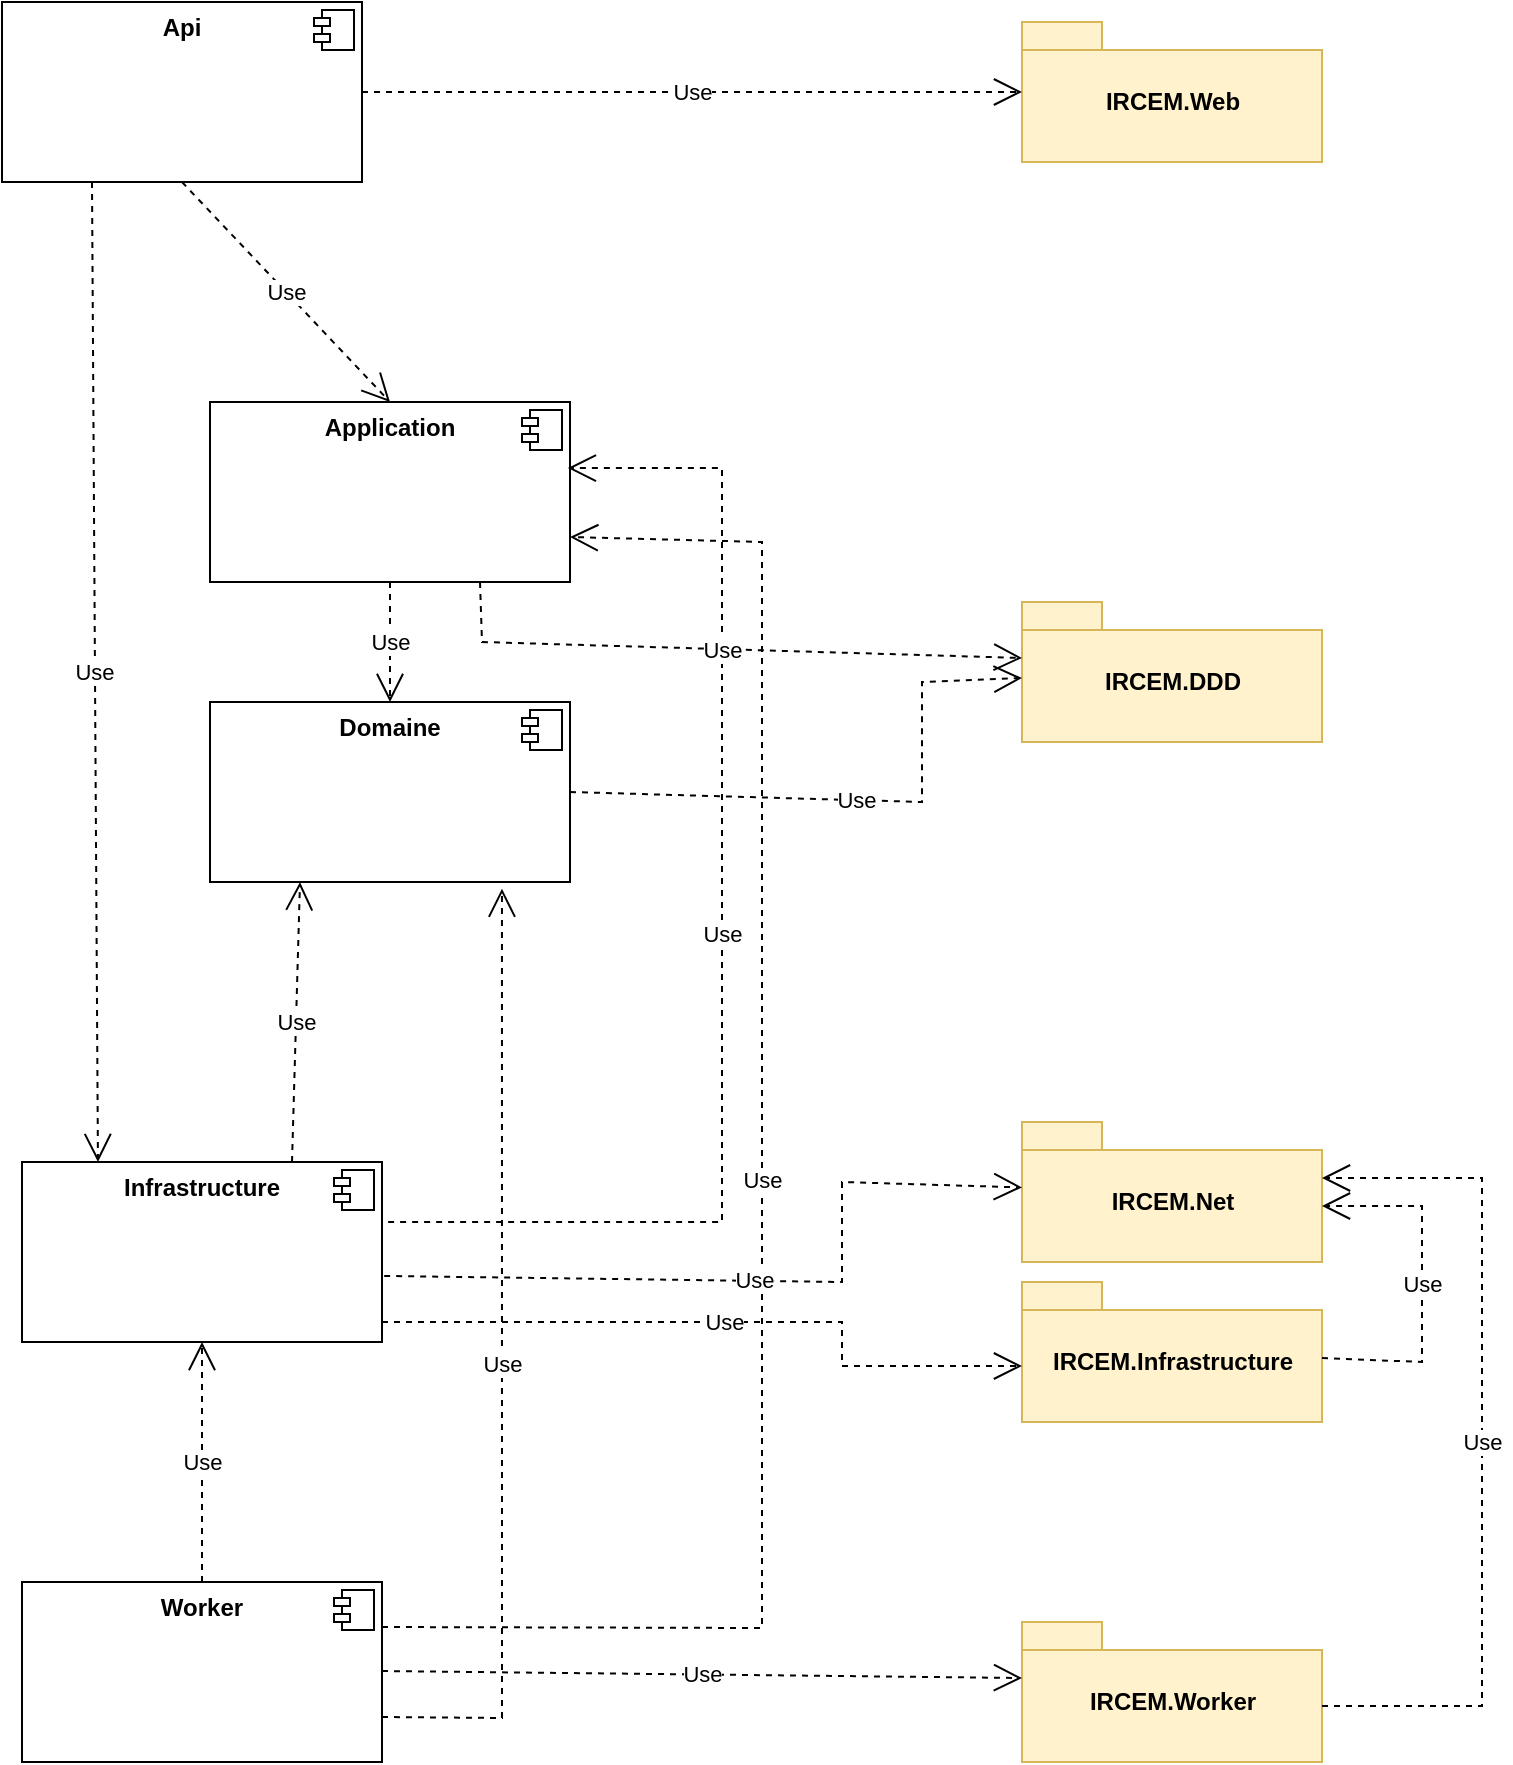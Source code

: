 <mxfile version="20.8.19" type="github">
  <diagram id="C5RBs43oDa-KdzZeNtuy" name="Page-1">
    <mxGraphModel dx="1387" dy="774" grid="1" gridSize="10" guides="1" tooltips="1" connect="1" arrows="1" fold="1" page="1" pageScale="1" pageWidth="827" pageHeight="1169" math="0" shadow="0">
      <root>
        <mxCell id="WIyWlLk6GJQsqaUBKTNV-0" />
        <mxCell id="WIyWlLk6GJQsqaUBKTNV-1" parent="WIyWlLk6GJQsqaUBKTNV-0" />
        <mxCell id="WhpM9gvgKRxwBmXjbWV0-1" value="&lt;p style=&quot;margin:0px;margin-top:6px;text-align:center;&quot;&gt;&lt;b&gt;Api&lt;/b&gt;&lt;/p&gt;&lt;p style=&quot;margin:0px;margin-top:6px;text-align:center;&quot;&gt;&lt;b&gt;&lt;br&gt;&lt;/b&gt;&lt;/p&gt;" style="align=left;overflow=fill;html=1;dropTarget=0;" parent="WIyWlLk6GJQsqaUBKTNV-1" vertex="1">
          <mxGeometry x="220" y="70" width="180" height="90" as="geometry" />
        </mxCell>
        <mxCell id="WhpM9gvgKRxwBmXjbWV0-2" value="" style="shape=component;jettyWidth=8;jettyHeight=4;" parent="WhpM9gvgKRxwBmXjbWV0-1" vertex="1">
          <mxGeometry x="1" width="20" height="20" relative="1" as="geometry">
            <mxPoint x="-24" y="4" as="offset" />
          </mxGeometry>
        </mxCell>
        <mxCell id="WhpM9gvgKRxwBmXjbWV0-3" value="&lt;p style=&quot;margin:0px;margin-top:6px;text-align:center;&quot;&gt;&lt;b&gt;Infrastructure&lt;/b&gt;&lt;/p&gt;&lt;p style=&quot;margin:0px;margin-top:6px;text-align:center;&quot;&gt;&lt;b&gt;&lt;br&gt;&lt;/b&gt;&lt;/p&gt;" style="align=left;overflow=fill;html=1;dropTarget=0;" parent="WIyWlLk6GJQsqaUBKTNV-1" vertex="1">
          <mxGeometry x="230" y="650" width="180" height="90" as="geometry" />
        </mxCell>
        <mxCell id="WhpM9gvgKRxwBmXjbWV0-4" value="" style="shape=component;jettyWidth=8;jettyHeight=4;" parent="WhpM9gvgKRxwBmXjbWV0-3" vertex="1">
          <mxGeometry x="1" width="20" height="20" relative="1" as="geometry">
            <mxPoint x="-24" y="4" as="offset" />
          </mxGeometry>
        </mxCell>
        <mxCell id="WhpM9gvgKRxwBmXjbWV0-5" value="&lt;p style=&quot;margin:0px;margin-top:6px;text-align:center;&quot;&gt;&lt;b&gt;Application&lt;/b&gt;&lt;/p&gt;&lt;p style=&quot;margin:0px;margin-top:6px;text-align:center;&quot;&gt;&lt;b&gt;&lt;br&gt;&lt;/b&gt;&lt;/p&gt;" style="align=left;overflow=fill;html=1;dropTarget=0;" parent="WIyWlLk6GJQsqaUBKTNV-1" vertex="1">
          <mxGeometry x="324" y="270" width="180" height="90" as="geometry" />
        </mxCell>
        <mxCell id="WhpM9gvgKRxwBmXjbWV0-6" value="" style="shape=component;jettyWidth=8;jettyHeight=4;" parent="WhpM9gvgKRxwBmXjbWV0-5" vertex="1">
          <mxGeometry x="1" width="20" height="20" relative="1" as="geometry">
            <mxPoint x="-24" y="4" as="offset" />
          </mxGeometry>
        </mxCell>
        <mxCell id="WhpM9gvgKRxwBmXjbWV0-7" value="&lt;p style=&quot;margin:0px;margin-top:6px;text-align:center;&quot;&gt;&lt;b&gt;Domaine&lt;/b&gt;&lt;/p&gt;&lt;p style=&quot;margin:0px;margin-top:6px;text-align:center;&quot;&gt;&lt;b&gt;&lt;br&gt;&lt;/b&gt;&lt;/p&gt;" style="align=left;overflow=fill;html=1;dropTarget=0;" parent="WIyWlLk6GJQsqaUBKTNV-1" vertex="1">
          <mxGeometry x="324" y="420" width="180" height="90" as="geometry" />
        </mxCell>
        <mxCell id="WhpM9gvgKRxwBmXjbWV0-8" value="" style="shape=component;jettyWidth=8;jettyHeight=4;" parent="WhpM9gvgKRxwBmXjbWV0-7" vertex="1">
          <mxGeometry x="1" width="20" height="20" relative="1" as="geometry">
            <mxPoint x="-24" y="4" as="offset" />
          </mxGeometry>
        </mxCell>
        <mxCell id="WhpM9gvgKRxwBmXjbWV0-13" value="Use" style="endArrow=open;endSize=12;dashed=1;html=1;rounded=0;entryX=0.5;entryY=0;entryDx=0;entryDy=0;" parent="WIyWlLk6GJQsqaUBKTNV-1" source="WhpM9gvgKRxwBmXjbWV0-5" target="WhpM9gvgKRxwBmXjbWV0-7" edge="1">
          <mxGeometry width="160" relative="1" as="geometry">
            <mxPoint x="550" y="240" as="sourcePoint" />
            <mxPoint x="710" y="240" as="targetPoint" />
          </mxGeometry>
        </mxCell>
        <mxCell id="WhpM9gvgKRxwBmXjbWV0-15" value="Use" style="endArrow=open;endSize=12;dashed=1;html=1;rounded=0;exitX=0.25;exitY=1;exitDx=0;exitDy=0;entryX=0.211;entryY=0;entryDx=0;entryDy=0;entryPerimeter=0;" parent="WIyWlLk6GJQsqaUBKTNV-1" source="WhpM9gvgKRxwBmXjbWV0-1" target="WhpM9gvgKRxwBmXjbWV0-3" edge="1">
          <mxGeometry width="160" relative="1" as="geometry">
            <mxPoint x="349" y="170" as="sourcePoint" />
            <mxPoint x="395" y="240" as="targetPoint" />
          </mxGeometry>
        </mxCell>
        <mxCell id="WhpM9gvgKRxwBmXjbWV0-16" value="Use" style="endArrow=open;endSize=12;dashed=1;html=1;rounded=0;exitX=0.5;exitY=1;exitDx=0;exitDy=0;entryX=0.5;entryY=0;entryDx=0;entryDy=0;" parent="WIyWlLk6GJQsqaUBKTNV-1" source="WhpM9gvgKRxwBmXjbWV0-1" target="WhpM9gvgKRxwBmXjbWV0-5" edge="1">
          <mxGeometry width="160" relative="1" as="geometry">
            <mxPoint x="327" y="171" as="sourcePoint" />
            <mxPoint x="400" y="230" as="targetPoint" />
          </mxGeometry>
        </mxCell>
        <mxCell id="WhpM9gvgKRxwBmXjbWV0-17" value="Use" style="endArrow=open;endSize=12;dashed=1;html=1;rounded=0;exitX=1.017;exitY=0.333;exitDx=0;exitDy=0;exitPerimeter=0;entryX=0.994;entryY=0.367;entryDx=0;entryDy=0;entryPerimeter=0;" parent="WIyWlLk6GJQsqaUBKTNV-1" source="WhpM9gvgKRxwBmXjbWV0-3" target="WhpM9gvgKRxwBmXjbWV0-5" edge="1">
          <mxGeometry width="160" relative="1" as="geometry">
            <mxPoint x="600" y="220" as="sourcePoint" />
            <mxPoint x="760" y="220" as="targetPoint" />
            <Array as="points">
              <mxPoint x="580" y="680" />
              <mxPoint x="580" y="480" />
              <mxPoint x="580" y="303" />
            </Array>
          </mxGeometry>
        </mxCell>
        <mxCell id="KNc8RuB8lHvSRPPmTL4x-0" value="Use" style="endArrow=open;endSize=12;dashed=1;html=1;rounded=0;exitX=0.75;exitY=0;exitDx=0;exitDy=0;entryX=0.25;entryY=1;entryDx=0;entryDy=0;" parent="WIyWlLk6GJQsqaUBKTNV-1" source="WhpM9gvgKRxwBmXjbWV0-3" target="WhpM9gvgKRxwBmXjbWV0-7" edge="1">
          <mxGeometry width="160" relative="1" as="geometry">
            <mxPoint x="330" y="400" as="sourcePoint" />
            <mxPoint x="370" y="510" as="targetPoint" />
          </mxGeometry>
        </mxCell>
        <mxCell id="yX5mz63X7OW4WAafQGU1-0" value="IRCEM.Web&lt;br&gt;" style="shape=folder;fontStyle=1;spacingTop=10;tabWidth=40;tabHeight=14;tabPosition=left;html=1;fillColor=#fff2cc;strokeColor=#d6b656;" vertex="1" parent="WIyWlLk6GJQsqaUBKTNV-1">
          <mxGeometry x="730" y="80" width="150" height="70" as="geometry" />
        </mxCell>
        <mxCell id="yX5mz63X7OW4WAafQGU1-1" value="IRCEM.DDD" style="shape=folder;fontStyle=1;spacingTop=10;tabWidth=40;tabHeight=14;tabPosition=left;html=1;fillColor=#fff2cc;strokeColor=#d6b656;" vertex="1" parent="WIyWlLk6GJQsqaUBKTNV-1">
          <mxGeometry x="730" y="370" width="150" height="70" as="geometry" />
        </mxCell>
        <mxCell id="yX5mz63X7OW4WAafQGU1-2" value="IRCEM.Net&lt;br&gt;" style="shape=folder;fontStyle=1;spacingTop=10;tabWidth=40;tabHeight=14;tabPosition=left;html=1;fillColor=#fff2cc;strokeColor=#d6b656;" vertex="1" parent="WIyWlLk6GJQsqaUBKTNV-1">
          <mxGeometry x="730" y="630" width="150" height="70" as="geometry" />
        </mxCell>
        <mxCell id="yX5mz63X7OW4WAafQGU1-3" value="IRCEM.Infrastructure&lt;br&gt;" style="shape=folder;fontStyle=1;spacingTop=10;tabWidth=40;tabHeight=14;tabPosition=left;html=1;fillColor=#fff2cc;strokeColor=#d6b656;" vertex="1" parent="WIyWlLk6GJQsqaUBKTNV-1">
          <mxGeometry x="730" y="710" width="150" height="70" as="geometry" />
        </mxCell>
        <mxCell id="yX5mz63X7OW4WAafQGU1-4" value="IRCEM.Worker&lt;br&gt;" style="shape=folder;fontStyle=1;spacingTop=10;tabWidth=40;tabHeight=14;tabPosition=left;html=1;fillColor=#fff2cc;strokeColor=#d6b656;" vertex="1" parent="WIyWlLk6GJQsqaUBKTNV-1">
          <mxGeometry x="730" y="880" width="150" height="70" as="geometry" />
        </mxCell>
        <mxCell id="yX5mz63X7OW4WAafQGU1-5" value="&lt;p style=&quot;margin:0px;margin-top:6px;text-align:center;&quot;&gt;&lt;b&gt;Worker&lt;/b&gt;&lt;/p&gt;&lt;p style=&quot;margin:0px;margin-top:6px;text-align:center;&quot;&gt;&lt;b&gt;&lt;br&gt;&lt;/b&gt;&lt;/p&gt;" style="align=left;overflow=fill;html=1;dropTarget=0;" vertex="1" parent="WIyWlLk6GJQsqaUBKTNV-1">
          <mxGeometry x="230" y="860" width="180" height="90" as="geometry" />
        </mxCell>
        <mxCell id="yX5mz63X7OW4WAafQGU1-6" value="" style="shape=component;jettyWidth=8;jettyHeight=4;" vertex="1" parent="yX5mz63X7OW4WAafQGU1-5">
          <mxGeometry x="1" width="20" height="20" relative="1" as="geometry">
            <mxPoint x="-24" y="4" as="offset" />
          </mxGeometry>
        </mxCell>
        <mxCell id="yX5mz63X7OW4WAafQGU1-7" value="Use" style="endArrow=open;endSize=12;dashed=1;html=1;rounded=0;exitX=1;exitY=0.25;exitDx=0;exitDy=0;entryX=1;entryY=0.75;entryDx=0;entryDy=0;" edge="1" parent="WIyWlLk6GJQsqaUBKTNV-1" source="yX5mz63X7OW4WAafQGU1-5" target="WhpM9gvgKRxwBmXjbWV0-5">
          <mxGeometry width="160" relative="1" as="geometry">
            <mxPoint x="330" y="610" as="sourcePoint" />
            <mxPoint x="490" y="610" as="targetPoint" />
            <Array as="points">
              <mxPoint x="600" y="883" />
              <mxPoint x="600" y="340" />
            </Array>
          </mxGeometry>
        </mxCell>
        <mxCell id="yX5mz63X7OW4WAafQGU1-8" value="Use" style="endArrow=open;endSize=12;dashed=1;html=1;rounded=0;exitX=1;exitY=0.75;exitDx=0;exitDy=0;entryX=0.811;entryY=1.037;entryDx=0;entryDy=0;entryPerimeter=0;" edge="1" parent="WIyWlLk6GJQsqaUBKTNV-1" source="yX5mz63X7OW4WAafQGU1-5" target="WhpM9gvgKRxwBmXjbWV0-7">
          <mxGeometry width="160" relative="1" as="geometry">
            <mxPoint x="330" y="610" as="sourcePoint" />
            <mxPoint x="490" y="610" as="targetPoint" />
            <Array as="points">
              <mxPoint x="470" y="928" />
            </Array>
          </mxGeometry>
        </mxCell>
        <mxCell id="yX5mz63X7OW4WAafQGU1-9" value="Use" style="endArrow=open;endSize=12;dashed=1;html=1;rounded=0;exitX=0.5;exitY=0;exitDx=0;exitDy=0;" edge="1" parent="WIyWlLk6GJQsqaUBKTNV-1" source="yX5mz63X7OW4WAafQGU1-5" target="WhpM9gvgKRxwBmXjbWV0-3">
          <mxGeometry width="160" relative="1" as="geometry">
            <mxPoint x="330" y="610" as="sourcePoint" />
            <mxPoint x="490" y="610" as="targetPoint" />
          </mxGeometry>
        </mxCell>
        <mxCell id="yX5mz63X7OW4WAafQGU1-10" value="Use" style="endArrow=open;endSize=12;dashed=1;html=1;rounded=0;exitX=1;exitY=0.5;exitDx=0;exitDy=0;" edge="1" parent="WIyWlLk6GJQsqaUBKTNV-1" source="WhpM9gvgKRxwBmXjbWV0-1" target="yX5mz63X7OW4WAafQGU1-0">
          <mxGeometry width="160" relative="1" as="geometry">
            <mxPoint x="330" y="370" as="sourcePoint" />
            <mxPoint x="490" y="370" as="targetPoint" />
          </mxGeometry>
        </mxCell>
        <mxCell id="yX5mz63X7OW4WAafQGU1-11" value="Use" style="endArrow=open;endSize=12;dashed=1;html=1;rounded=0;entryX=0;entryY=0;entryDx=0;entryDy=28;entryPerimeter=0;" edge="1" parent="WIyWlLk6GJQsqaUBKTNV-1" target="yX5mz63X7OW4WAafQGU1-1">
          <mxGeometry width="160" relative="1" as="geometry">
            <mxPoint x="459" y="360" as="sourcePoint" />
            <mxPoint x="490" y="610" as="targetPoint" />
            <Array as="points">
              <mxPoint x="460" y="390" />
            </Array>
          </mxGeometry>
        </mxCell>
        <mxCell id="yX5mz63X7OW4WAafQGU1-12" value="Use" style="endArrow=open;endSize=12;dashed=1;html=1;rounded=0;exitX=1;exitY=0.5;exitDx=0;exitDy=0;" edge="1" parent="WIyWlLk6GJQsqaUBKTNV-1" source="WhpM9gvgKRxwBmXjbWV0-7" target="yX5mz63X7OW4WAafQGU1-1">
          <mxGeometry width="160" relative="1" as="geometry">
            <mxPoint x="330" y="610" as="sourcePoint" />
            <mxPoint x="490" y="610" as="targetPoint" />
            <Array as="points">
              <mxPoint x="680" y="470" />
              <mxPoint x="680" y="410" />
            </Array>
          </mxGeometry>
        </mxCell>
        <mxCell id="yX5mz63X7OW4WAafQGU1-13" value="Use" style="endArrow=open;endSize=12;dashed=1;html=1;rounded=0;exitX=1.006;exitY=0.633;exitDx=0;exitDy=0;exitPerimeter=0;" edge="1" parent="WIyWlLk6GJQsqaUBKTNV-1" source="WhpM9gvgKRxwBmXjbWV0-3" target="yX5mz63X7OW4WAafQGU1-2">
          <mxGeometry width="160" relative="1" as="geometry">
            <mxPoint x="330" y="730" as="sourcePoint" />
            <mxPoint x="490" y="730" as="targetPoint" />
            <Array as="points">
              <mxPoint x="640" y="710" />
              <mxPoint x="640" y="660" />
            </Array>
          </mxGeometry>
        </mxCell>
        <mxCell id="yX5mz63X7OW4WAafQGU1-14" value="Use" style="endArrow=open;endSize=12;dashed=1;html=1;rounded=0;entryX=0;entryY=0;entryDx=0;entryDy=42;entryPerimeter=0;" edge="1" parent="WIyWlLk6GJQsqaUBKTNV-1" target="yX5mz63X7OW4WAafQGU1-3">
          <mxGeometry width="160" relative="1" as="geometry">
            <mxPoint x="410" y="730" as="sourcePoint" />
            <mxPoint x="490" y="730" as="targetPoint" />
            <Array as="points">
              <mxPoint x="640" y="730" />
              <mxPoint x="640" y="752" />
            </Array>
          </mxGeometry>
        </mxCell>
        <mxCell id="yX5mz63X7OW4WAafQGU1-15" value="Use" style="endArrow=open;endSize=12;dashed=1;html=1;rounded=0;entryX=0;entryY=0;entryDx=0;entryDy=28;entryPerimeter=0;" edge="1" parent="WIyWlLk6GJQsqaUBKTNV-1" target="yX5mz63X7OW4WAafQGU1-4">
          <mxGeometry width="160" relative="1" as="geometry">
            <mxPoint x="410" y="904.5" as="sourcePoint" />
            <mxPoint x="570" y="904.5" as="targetPoint" />
          </mxGeometry>
        </mxCell>
        <mxCell id="yX5mz63X7OW4WAafQGU1-17" value="Use" style="endArrow=open;endSize=12;dashed=1;html=1;rounded=0;entryX=0;entryY=0;entryDx=150;entryDy=42;entryPerimeter=0;" edge="1" parent="WIyWlLk6GJQsqaUBKTNV-1" source="yX5mz63X7OW4WAafQGU1-3" target="yX5mz63X7OW4WAafQGU1-2">
          <mxGeometry width="160" relative="1" as="geometry">
            <mxPoint x="940" y="760" as="sourcePoint" />
            <mxPoint x="490" y="490" as="targetPoint" />
            <Array as="points">
              <mxPoint x="930" y="750" />
              <mxPoint x="930" y="672" />
            </Array>
          </mxGeometry>
        </mxCell>
        <mxCell id="yX5mz63X7OW4WAafQGU1-18" value="Use" style="endArrow=open;endSize=12;dashed=1;html=1;rounded=0;exitX=0;exitY=0;exitDx=150;exitDy=42;exitPerimeter=0;entryX=0;entryY=0;entryDx=150;entryDy=28;entryPerimeter=0;" edge="1" parent="WIyWlLk6GJQsqaUBKTNV-1" source="yX5mz63X7OW4WAafQGU1-4" target="yX5mz63X7OW4WAafQGU1-2">
          <mxGeometry width="160" relative="1" as="geometry">
            <mxPoint x="330" y="820" as="sourcePoint" />
            <mxPoint x="490" y="820" as="targetPoint" />
            <Array as="points">
              <mxPoint x="960" y="922" />
              <mxPoint x="960" y="658" />
            </Array>
          </mxGeometry>
        </mxCell>
      </root>
    </mxGraphModel>
  </diagram>
</mxfile>
